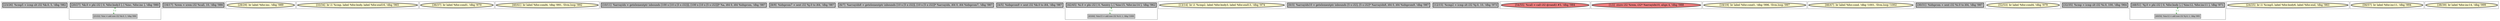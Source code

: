 
digraph G {





subgraph cluster25 {


node643 [penwidth=3.0,fontsize=20,fillcolor=grey,label="[23/26]  %cmp5 = icmp slt i32 %k.0, 5, !dbg !982",shape=rectangle,style=filled ]



}

subgraph cluster24 {


node642 [penwidth=3.0,fontsize=20,fillcolor=grey,label="[20/27]  %k.0 = phi i32 [ 0, %for.body3 ], [ %inc, %for.inc ], !dbg !980",shape=rectangle,style=filled ]
node641 [fillcolor=grey,label="[21/22]  %inc = add nsw i32 %k.0, 1, !dbg !990",shape=rectangle,style=filled ]

node641->node642 [style=dotted,color=forestgreen,label="T",fontcolor=forestgreen ]
node642->node641 [style=dotted,color=forestgreen,label="T",fontcolor=forestgreen ]


}

subgraph cluster22 {


node639 [penwidth=3.0,fontsize=20,fillcolor=grey,label="[16/17]  %rem = srem i32 %call, 10, !dbg !986",shape=rectangle,style=filled ]



}

subgraph cluster20 {


node637 [penwidth=3.0,fontsize=20,fillcolor=lemonchiffon,label="[28/29]  br label %for.inc, !dbg !989",shape=ellipse,style=filled ]



}

subgraph cluster18 {


node635 [penwidth=3.0,fontsize=20,fillcolor=lemonchiffon,label="[33/34]  br i1 %cmp, label %for.body, label %for.end16, !dbg !965",shape=ellipse,style=filled ]



}

subgraph cluster16 {


node633 [penwidth=3.0,fontsize=20,fillcolor=lemonchiffon,label="[36/37]  br label %for.cond1, !dbg !970",shape=ellipse,style=filled ]



}

subgraph cluster17 {


node634 [penwidth=3.0,fontsize=20,fillcolor=lemonchiffon,label="[40/41]  br label %for.cond4, !dbg !991, !llvm.loop !992",shape=ellipse,style=filled ]



}

subgraph cluster4 {


node619 [penwidth=3.0,fontsize=20,fillcolor=grey,label="[10/11]  %arrayidx = getelementptr inbounds [100 x [10 x [5 x i32]]], [100 x [10 x [5 x i32]]]* %a, i64 0, i64 %idxprom, !dbg !987",shape=rectangle,style=filled ]



}

subgraph cluster3 {


node618 [penwidth=3.0,fontsize=20,fillcolor=grey,label="[8/9]  %idxprom7 = sext i32 %j.0 to i64, !dbg !987",shape=rectangle,style=filled ]



}

subgraph cluster2 {


node617 [penwidth=3.0,fontsize=20,fillcolor=grey,label="[6/7]  %arrayidx8 = getelementptr inbounds [10 x [5 x i32]], [10 x [5 x i32]]* %arrayidx, i64 0, i64 %idxprom7, !dbg !987",shape=rectangle,style=filled ]



}

subgraph cluster1 {


node616 [penwidth=3.0,fontsize=20,fillcolor=grey,label="[4/5]  %idxprom9 = sext i32 %k.0 to i64, !dbg !987",shape=rectangle,style=filled ]



}

subgraph cluster12 {


node629 [penwidth=3.0,fontsize=20,fillcolor=grey,label="[42/45]  %i.0 = phi i32 [ 0, %entry ], [ %inc15, %for.inc14 ], !dbg !962",shape=rectangle,style=filled ]
node628 [fillcolor=grey,label="[43/44]  %inc15 = add nsw i32 %i.0, 1, !dbg !1000",shape=rectangle,style=filled ]

node628->node629 [style=dotted,color=forestgreen,label="T",fontcolor=forestgreen ]
node629->node628 [style=dotted,color=forestgreen,label="T",fontcolor=forestgreen ]


}

subgraph cluster5 {


node620 [penwidth=3.0,fontsize=20,fillcolor=lemonchiffon,label="[13/14]  br i1 %cmp2, label %for.body3, label %for.end13, !dbg !974",shape=ellipse,style=filled ]



}

subgraph cluster0 {


node615 [penwidth=3.0,fontsize=20,fillcolor=grey,label="[0/3]  %arrayidx10 = getelementptr inbounds [5 x i32], [5 x i32]* %arrayidx8, i64 0, i64 %idxprom9, !dbg !987",shape=rectangle,style=filled ]



}

subgraph cluster6 {


node621 [penwidth=3.0,fontsize=20,fillcolor=grey,label="[12/15]  %cmp2 = icmp slt i32 %j.0, 10, !dbg !973",shape=rectangle,style=filled ]



}

subgraph cluster14 {


node631 [penwidth=3.0,fontsize=20,fillcolor=lightcoral,label="[54/55]  %call = call i32 @rand() #3, !dbg !984",shape=ellipse,style=filled ]



}

subgraph cluster7 {


node622 [penwidth=3.0,fontsize=20,fillcolor=lightcoral,label="[1/2]  store i32 %rem, i32* %arrayidx10, align 4, !dbg !988",shape=ellipse,style=filled ]



}

subgraph cluster23 {


node640 [penwidth=3.0,fontsize=20,fillcolor=lemonchiffon,label="[18/19]  br label %for.cond1, !dbg !996, !llvm.loop !997",shape=ellipse,style=filled ]



}

subgraph cluster8 {


node623 [penwidth=3.0,fontsize=20,fillcolor=lemonchiffon,label="[46/47]  br label %for.cond, !dbg !1001, !llvm.loop !1002",shape=ellipse,style=filled ]



}

subgraph cluster21 {


node638 [penwidth=3.0,fontsize=20,fillcolor=grey,label="[30/31]  %idxprom = sext i32 %i.0 to i64, !dbg !987",shape=rectangle,style=filled ]



}

subgraph cluster9 {


node624 [penwidth=3.0,fontsize=20,fillcolor=lemonchiffon,label="[52/53]  br label %for.cond4, !dbg !979",shape=ellipse,style=filled ]



}

subgraph cluster19 {


node636 [penwidth=3.0,fontsize=20,fillcolor=grey,label="[32/35]  %cmp = icmp slt i32 %i.0, 100, !dbg !964",shape=rectangle,style=filled ]



}

subgraph cluster10 {


node626 [penwidth=3.0,fontsize=20,fillcolor=grey,label="[48/51]  %j.0 = phi i32 [ 0, %for.body ], [ %inc12, %for.inc11 ], !dbg !971",shape=rectangle,style=filled ]
node625 [fillcolor=grey,label="[49/50]  %inc12 = add nsw i32 %j.0, 1, !dbg !995",shape=rectangle,style=filled ]

node625->node626 [style=dotted,color=forestgreen,label="T",fontcolor=forestgreen ]
node626->node625 [style=dotted,color=forestgreen,label="T",fontcolor=forestgreen ]


}

subgraph cluster11 {


node627 [penwidth=3.0,fontsize=20,fillcolor=lemonchiffon,label="[24/25]  br i1 %cmp5, label %for.body6, label %for.end, !dbg !983",shape=ellipse,style=filled ]



}

subgraph cluster13 {


node630 [penwidth=3.0,fontsize=20,fillcolor=lemonchiffon,label="[56/57]  br label %for.inc11, !dbg !994",shape=ellipse,style=filled ]



}

subgraph cluster15 {


node632 [penwidth=3.0,fontsize=20,fillcolor=lemonchiffon,label="[38/39]  br label %for.inc14, !dbg !999",shape=ellipse,style=filled ]



}

}
